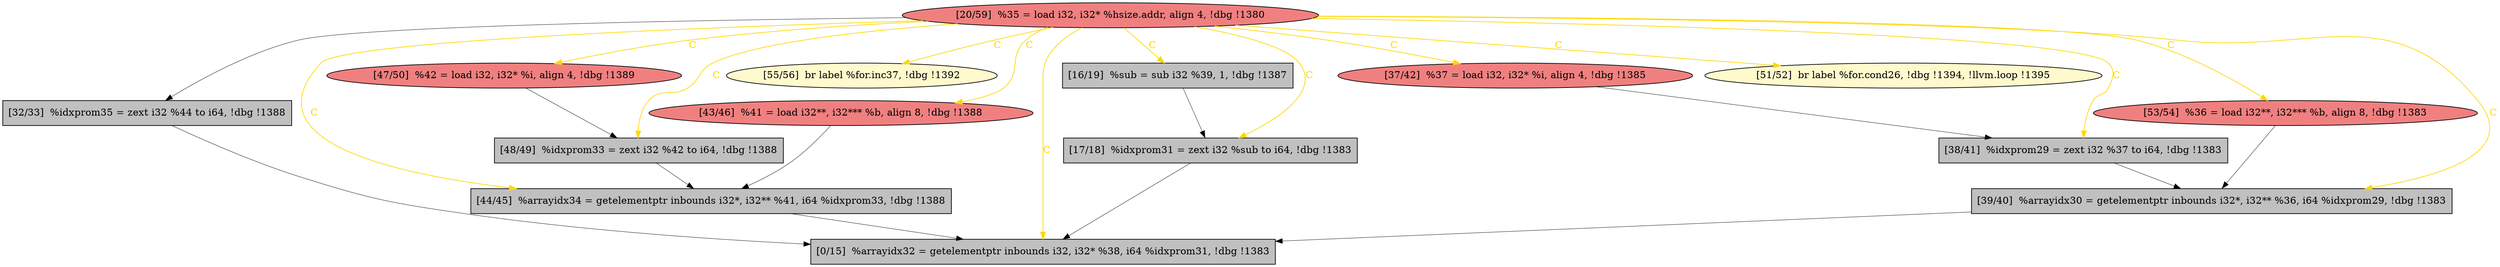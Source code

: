 
digraph G {


node1360 [fillcolor=grey,label="[32/33]  %idxprom35 = zext i32 %44 to i64, !dbg !1388",shape=rectangle,style=filled ]
node1358 [fillcolor=lightcoral,label="[43/46]  %41 = load i32**, i32*** %b, align 8, !dbg !1388",shape=ellipse,style=filled ]
node1361 [fillcolor=lightcoral,label="[37/42]  %37 = load i32, i32* %i, align 4, !dbg !1385",shape=ellipse,style=filled ]
node1357 [fillcolor=grey,label="[44/45]  %arrayidx34 = getelementptr inbounds i32*, i32** %41, i64 %idxprom33, !dbg !1388",shape=rectangle,style=filled ]
node1355 [fillcolor=lemonchiffon,label="[55/56]  br label %for.inc37, !dbg !1392",shape=ellipse,style=filled ]
node1359 [fillcolor=grey,label="[0/15]  %arrayidx32 = getelementptr inbounds i32, i32* %38, i64 %idxprom31, !dbg !1383",shape=rectangle,style=filled ]
node1356 [fillcolor=grey,label="[16/19]  %sub = sub i32 %39, 1, !dbg !1387",shape=rectangle,style=filled ]
node1354 [fillcolor=lightcoral,label="[20/59]  %35 = load i32, i32* %hsize.addr, align 4, !dbg !1380",shape=ellipse,style=filled ]
node1353 [fillcolor=grey,label="[38/41]  %idxprom29 = zext i32 %37 to i64, !dbg !1383",shape=rectangle,style=filled ]
node1347 [fillcolor=grey,label="[48/49]  %idxprom33 = zext i32 %42 to i64, !dbg !1388",shape=rectangle,style=filled ]
node1350 [fillcolor=lightcoral,label="[47/50]  %42 = load i32, i32* %i, align 4, !dbg !1389",shape=ellipse,style=filled ]
node1352 [fillcolor=lemonchiffon,label="[51/52]  br label %for.cond26, !dbg !1394, !llvm.loop !1395",shape=ellipse,style=filled ]
node1348 [fillcolor=lightcoral,label="[53/54]  %36 = load i32**, i32*** %b, align 8, !dbg !1383",shape=ellipse,style=filled ]
node1349 [fillcolor=grey,label="[39/40]  %arrayidx30 = getelementptr inbounds i32*, i32** %36, i64 %idxprom29, !dbg !1383",shape=rectangle,style=filled ]
node1351 [fillcolor=grey,label="[17/18]  %idxprom31 = zext i32 %sub to i64, !dbg !1383",shape=rectangle,style=filled ]

node1354->node1359 [style=solid,color=gold,label="C",penwidth=1.0,fontcolor=gold ]
node1354->node1355 [style=solid,color=gold,label="C",penwidth=1.0,fontcolor=gold ]
node1354->node1348 [style=solid,color=gold,label="C",penwidth=1.0,fontcolor=gold ]
node1357->node1359 [style=solid,color=black,label="",penwidth=0.5,fontcolor=black ]
node1354->node1351 [style=solid,color=gold,label="C",penwidth=1.0,fontcolor=gold ]
node1354->node1353 [style=solid,color=gold,label="C",penwidth=1.0,fontcolor=gold ]
node1354->node1349 [style=solid,color=gold,label="C",penwidth=1.0,fontcolor=gold ]
node1354->node1352 [style=solid,color=gold,label="C",penwidth=1.0,fontcolor=gold ]
node1354->node1361 [style=solid,color=gold,label="C",penwidth=1.0,fontcolor=gold ]
node1356->node1351 [style=solid,color=black,label="",penwidth=0.5,fontcolor=black ]
node1353->node1349 [style=solid,color=black,label="",penwidth=0.5,fontcolor=black ]
node1358->node1357 [style=solid,color=black,label="",penwidth=0.5,fontcolor=black ]
node1354->node1356 [style=solid,color=gold,label="C",penwidth=1.0,fontcolor=gold ]
node1351->node1359 [style=solid,color=black,label="",penwidth=0.5,fontcolor=black ]
node1348->node1349 [style=solid,color=black,label="",penwidth=0.5,fontcolor=black ]
node1354->node1358 [style=solid,color=gold,label="C",penwidth=1.0,fontcolor=gold ]
node1360->node1359 [style=solid,color=black,label="",penwidth=0.5,fontcolor=black ]
node1354->node1347 [style=solid,color=gold,label="C",penwidth=1.0,fontcolor=gold ]
node1354->node1357 [style=solid,color=gold,label="C",penwidth=1.0,fontcolor=gold ]
node1361->node1353 [style=solid,color=black,label="",penwidth=0.5,fontcolor=black ]
node1349->node1359 [style=solid,color=black,label="",penwidth=0.5,fontcolor=black ]
node1347->node1357 [style=solid,color=black,label="",penwidth=0.5,fontcolor=black ]
node1354->node1360 [style=solid,color=black,label="",penwidth=0.5,fontcolor=black ]
node1354->node1350 [style=solid,color=gold,label="C",penwidth=1.0,fontcolor=gold ]
node1350->node1347 [style=solid,color=black,label="",penwidth=0.5,fontcolor=black ]


}
